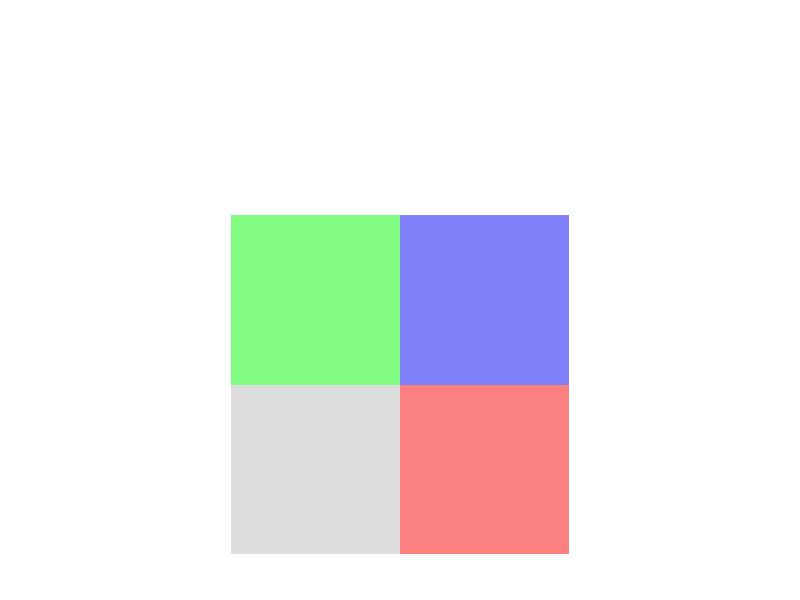 #version 3.7;
#include "shapes.inc"
background {color rgb<1.000000,1.000000,1.000000>}
camera {
orthographic
right x*image_width/image_height
location <0.500000, 5.333333, 0.750000>
look_at <0.500000, 0.000000, 0.750000>
angle 25.000000
sky <0.000000, 0.000000, 1.000000>
}
global_settings { assumed_gamma 2.2 }
union {

mesh2 {
  vertex_vectors {
    9,
    <0.000000000000,0.000000000000,0.000000000000>,
    <0.500000000000,0.000000000000,0.000000000000>,
    <1.000000000000,0.000000000000,0.000000000000>,
    <0.000000000000,0.500000000000,0.000000000000>,
    <0.500000000000,0.500000000000,0.000000000000>,
    <1.000000000000,0.500000000000,0.000000000000>,
    <0.000000000000,1.000000000000,0.000000000000>,
    <0.500000000000,1.000000000000,0.000000000000>,
    <1.000000000000,1.000000000000,0.000000000000> 
  }
  texture_list {
    4,
    texture{pigment{rgb<0.862745098039,0.862745098039,0.862745098039>} finish {ambient 1.000000 diffuse 0.600000 reflection 0.000000}}
    texture{pigment{rgb<0.984313725490,0.501960784314,0.501960784314>} finish {ambient 1.000000 diffuse 0.600000 reflection 0.000000}}
    texture{pigment{rgb<0.501960784314,0.984313725490,0.501960784314>} finish {ambient 1.000000 diffuse 0.600000 reflection 0.000000}}
    texture{pigment{rgb<0.501960784314,0.501960784314,0.984313725490>} finish {ambient 1.000000 diffuse 0.600000 reflection 0.000000}}
  }
  face_indices {
    8,
    <0,1,4>,0,
    <0,4,3>,0,
    <1,2,5>,1,
    <1,5,4>,1,
    <3,4,7>,2,
    <3,7,6>,2,
    <4,5,8>,3,
    <4,8,7>,3 
  }
}
#declare elt3dedge =
  texture { pigment { rgb <0.000000,0.000000,0.000000> } finish {ambient 1.000000 diffuse 0.600000 reflection 0.000000} }
rotate<-90,  0,  0>
scale <  1,  1, -1>
}
